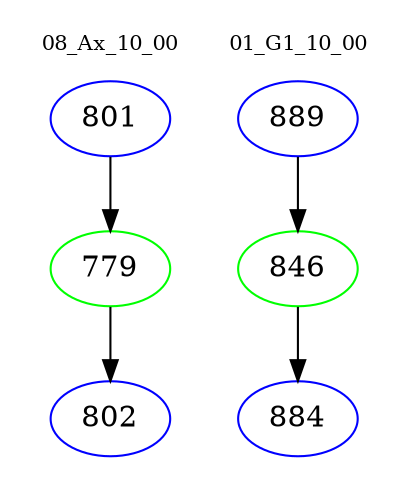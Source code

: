 digraph{
subgraph cluster_0 {
color = white
label = "08_Ax_10_00";
fontsize=10;
T0_801 [label="801", color="blue"]
T0_801 -> T0_779 [color="black"]
T0_779 [label="779", color="green"]
T0_779 -> T0_802 [color="black"]
T0_802 [label="802", color="blue"]
}
subgraph cluster_1 {
color = white
label = "01_G1_10_00";
fontsize=10;
T1_889 [label="889", color="blue"]
T1_889 -> T1_846 [color="black"]
T1_846 [label="846", color="green"]
T1_846 -> T1_884 [color="black"]
T1_884 [label="884", color="blue"]
}
}
